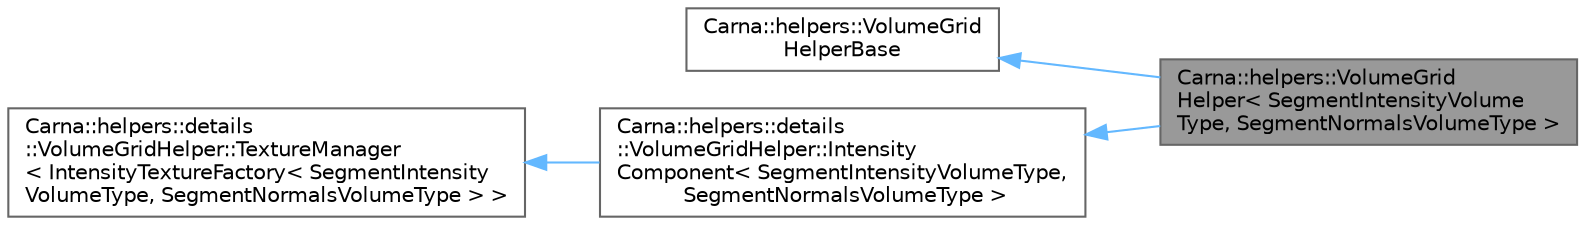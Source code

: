 digraph "Carna::helpers::VolumeGridHelper&lt; SegmentIntensityVolumeType, SegmentNormalsVolumeType &gt;"
{
 // LATEX_PDF_SIZE
  bgcolor="transparent";
  edge [fontname=Helvetica,fontsize=10,labelfontname=Helvetica,labelfontsize=10];
  node [fontname=Helvetica,fontsize=10,shape=box,height=0.2,width=0.4];
  rankdir="LR";
  Node1 [id="Node000001",label="Carna::helpers::VolumeGrid\lHelper\< SegmentIntensityVolume\lType, SegmentNormalsVolumeType \>",height=0.2,width=0.4,color="gray40", fillcolor="grey60", style="filled", fontcolor="black",tooltip="Computes the partitioning of volumetric data and the corresponding normal map. Also creates scene nod..."];
  Node2 -> Node1 [id="edge1_Node000001_Node000002",dir="back",color="steelblue1",style="solid",tooltip=" "];
  Node2 [id="Node000002",label="Carna::helpers::VolumeGrid\lHelperBase",height=0.2,width=0.4,color="gray40", fillcolor="white", style="filled",URL="$classCarna_1_1helpers_1_1VolumeGridHelperBase.html",tooltip="Defines type-parameters-independent VolumeGridHelper base interface."];
  Node3 -> Node1 [id="edge2_Node000001_Node000003",dir="back",color="steelblue1",style="solid",tooltip=" "];
  Node3 [id="Node000003",label="Carna::helpers::details\l::VolumeGridHelper::Intensity\lComponent\< SegmentIntensityVolumeType,\l SegmentNormalsVolumeType \>",height=0.2,width=0.4,color="gray40", fillcolor="white", style="filled",URL="$classCarna_1_1helpers_1_1details_1_1VolumeGridHelper_1_1IntensityComponent.html",tooltip="Defines the helpers::VolumeGridHelper component that maintains intensity volume data."];
  Node4 -> Node3 [id="edge3_Node000003_Node000004",dir="back",color="steelblue1",style="solid",tooltip=" "];
  Node4 [id="Node000004",label="Carna::helpers::details\l::VolumeGridHelper::TextureManager\l\< IntensityTextureFactory\< SegmentIntensity\lVolumeType, SegmentNormalsVolumeType \> \>",height=0.2,width=0.4,color="gray40", fillcolor="white", style="filled",URL="$classCarna_1_1helpers_1_1details_1_1VolumeGridHelper_1_1TextureManager.html",tooltip=" "];
}
